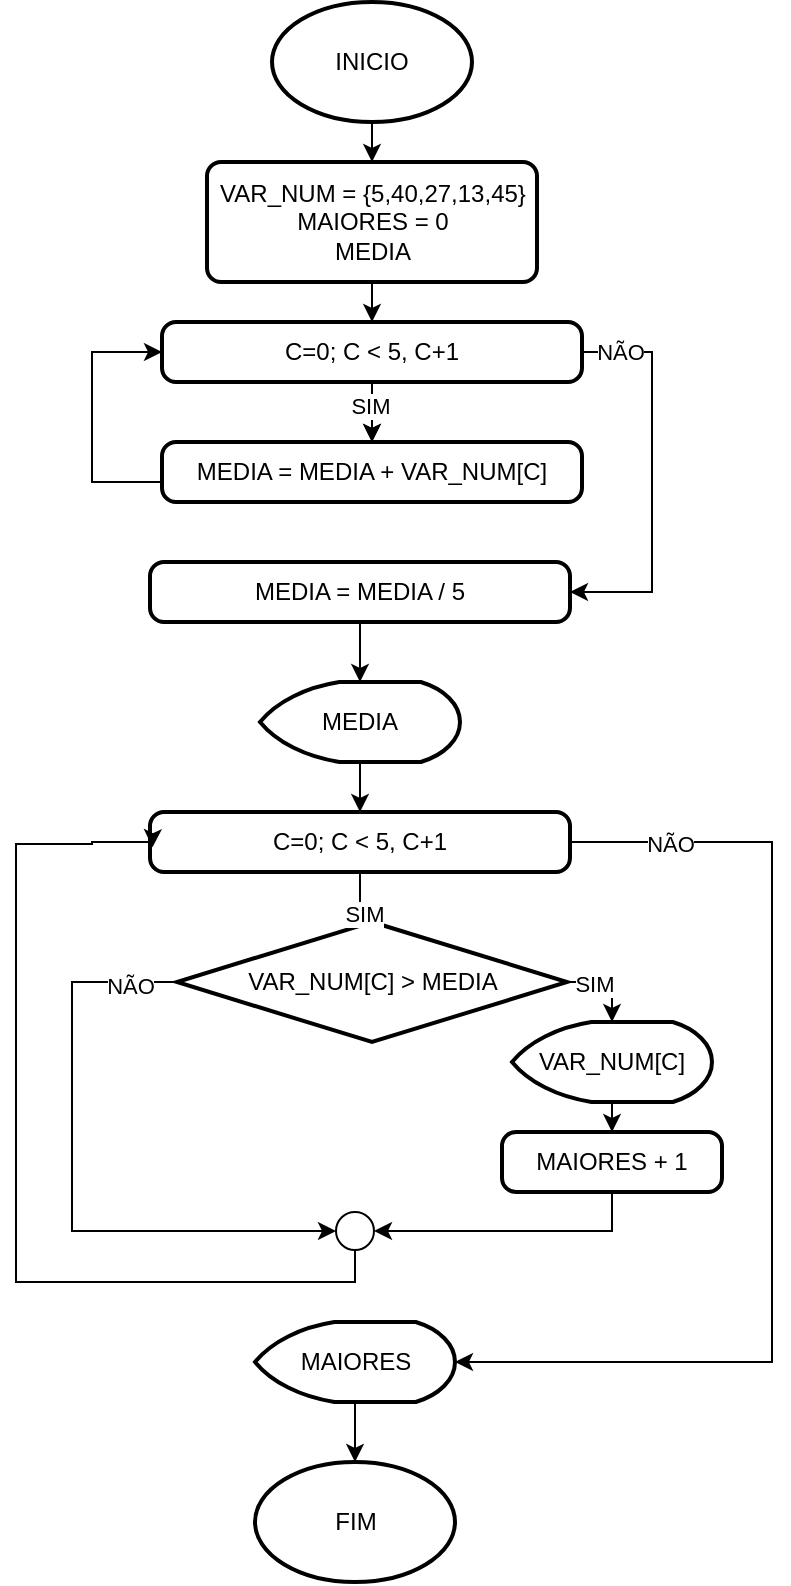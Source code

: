 <mxfile version="26.0.5">
  <diagram name="Página-1" id="mzDS3_JhOczSdlY6aYxB">
    <mxGraphModel dx="1035" dy="598" grid="1" gridSize="10" guides="1" tooltips="1" connect="1" arrows="1" fold="1" page="1" pageScale="1" pageWidth="827" pageHeight="1169" math="0" shadow="0">
      <root>
        <mxCell id="0" />
        <mxCell id="1" parent="0" />
        <mxCell id="xrbv6nah-_aEOcMVp-Ih-7" style="edgeStyle=orthogonalEdgeStyle;rounded=0;orthogonalLoop=1;jettySize=auto;html=1;" parent="1" source="xrbv6nah-_aEOcMVp-Ih-1" target="xrbv6nah-_aEOcMVp-Ih-5" edge="1">
          <mxGeometry relative="1" as="geometry" />
        </mxCell>
        <mxCell id="xrbv6nah-_aEOcMVp-Ih-1" value="INICIO" style="strokeWidth=2;html=1;shape=mxgraph.flowchart.start_1;whiteSpace=wrap;" parent="1" vertex="1">
          <mxGeometry x="370" y="20" width="100" height="60" as="geometry" />
        </mxCell>
        <mxCell id="xrbv6nah-_aEOcMVp-Ih-2" value="FIM" style="strokeWidth=2;html=1;shape=mxgraph.flowchart.start_1;whiteSpace=wrap;" parent="1" vertex="1">
          <mxGeometry x="361.5" y="750" width="100" height="60" as="geometry" />
        </mxCell>
        <mxCell id="xrbv6nah-_aEOcMVp-Ih-8" style="edgeStyle=orthogonalEdgeStyle;rounded=0;orthogonalLoop=1;jettySize=auto;html=1;" parent="1" source="xrbv6nah-_aEOcMVp-Ih-5" target="xrbv6nah-_aEOcMVp-Ih-6" edge="1">
          <mxGeometry relative="1" as="geometry" />
        </mxCell>
        <mxCell id="xrbv6nah-_aEOcMVp-Ih-5" value="VAR_NUM =&amp;nbsp;{5,40,27,13,45}&lt;div&gt;&lt;span style=&quot;background-color: transparent; color: light-dark(rgb(0, 0, 0), rgb(255, 255, 255));&quot;&gt;MAIORES = 0&lt;/span&gt;&lt;/div&gt;&lt;div&gt;MEDIA&lt;/div&gt;" style="rounded=1;whiteSpace=wrap;html=1;absoluteArcSize=1;arcSize=14;strokeWidth=2;" parent="1" vertex="1">
          <mxGeometry x="337.5" y="100" width="165" height="60" as="geometry" />
        </mxCell>
        <mxCell id="xrbv6nah-_aEOcMVp-Ih-10" style="edgeStyle=orthogonalEdgeStyle;rounded=0;orthogonalLoop=1;jettySize=auto;html=1;" parent="1" source="xrbv6nah-_aEOcMVp-Ih-6" target="xrbv6nah-_aEOcMVp-Ih-9" edge="1">
          <mxGeometry relative="1" as="geometry" />
        </mxCell>
        <mxCell id="xrbv6nah-_aEOcMVp-Ih-13" value="" style="edgeStyle=orthogonalEdgeStyle;rounded=0;orthogonalLoop=1;jettySize=auto;html=1;" parent="1" source="xrbv6nah-_aEOcMVp-Ih-6" target="xrbv6nah-_aEOcMVp-Ih-9" edge="1">
          <mxGeometry relative="1" as="geometry" />
        </mxCell>
        <mxCell id="xrbv6nah-_aEOcMVp-Ih-16" value="SIM" style="edgeLabel;html=1;align=center;verticalAlign=middle;resizable=0;points=[];" parent="xrbv6nah-_aEOcMVp-Ih-13" vertex="1" connectable="0">
          <mxGeometry x="0.25" y="-1" relative="1" as="geometry">
            <mxPoint as="offset" />
          </mxGeometry>
        </mxCell>
        <mxCell id="xrbv6nah-_aEOcMVp-Ih-17" style="edgeStyle=orthogonalEdgeStyle;rounded=0;orthogonalLoop=1;jettySize=auto;html=1;entryX=1;entryY=0.5;entryDx=0;entryDy=0;" parent="1" source="xrbv6nah-_aEOcMVp-Ih-6" target="xrbv6nah-_aEOcMVp-Ih-18" edge="1">
          <mxGeometry relative="1" as="geometry">
            <mxPoint x="570" y="350" as="targetPoint" />
            <Array as="points">
              <mxPoint x="560" y="195" />
              <mxPoint x="560" y="315" />
            </Array>
          </mxGeometry>
        </mxCell>
        <mxCell id="xrbv6nah-_aEOcMVp-Ih-19" value="NÃO" style="edgeLabel;html=1;align=center;verticalAlign=middle;resizable=0;points=[];" parent="xrbv6nah-_aEOcMVp-Ih-17" vertex="1" connectable="0">
          <mxGeometry x="-0.813" relative="1" as="geometry">
            <mxPoint as="offset" />
          </mxGeometry>
        </mxCell>
        <mxCell id="xrbv6nah-_aEOcMVp-Ih-6" value="C=0; C&amp;nbsp;&amp;lt; 5, C+1" style="rounded=1;whiteSpace=wrap;html=1;absoluteArcSize=1;arcSize=14;strokeWidth=2;" parent="1" vertex="1">
          <mxGeometry x="315" y="180" width="210" height="30" as="geometry" />
        </mxCell>
        <mxCell id="xrbv6nah-_aEOcMVp-Ih-11" style="edgeStyle=orthogonalEdgeStyle;rounded=0;orthogonalLoop=1;jettySize=auto;html=1;entryX=0;entryY=0.5;entryDx=0;entryDy=0;" parent="1" source="xrbv6nah-_aEOcMVp-Ih-9" target="xrbv6nah-_aEOcMVp-Ih-6" edge="1">
          <mxGeometry relative="1" as="geometry">
            <Array as="points">
              <mxPoint x="280" y="260" />
              <mxPoint x="280" y="195" />
            </Array>
          </mxGeometry>
        </mxCell>
        <mxCell id="xrbv6nah-_aEOcMVp-Ih-9" value="MEDIA = MEDIA + VAR_NUM[C]" style="rounded=1;whiteSpace=wrap;html=1;absoluteArcSize=1;arcSize=14;strokeWidth=2;" parent="1" vertex="1">
          <mxGeometry x="315" y="240" width="210" height="30" as="geometry" />
        </mxCell>
        <mxCell id="xrbv6nah-_aEOcMVp-Ih-21" style="edgeStyle=orthogonalEdgeStyle;rounded=0;orthogonalLoop=1;jettySize=auto;html=1;" parent="1" source="xrbv6nah-_aEOcMVp-Ih-18" target="xrbv6nah-_aEOcMVp-Ih-20" edge="1">
          <mxGeometry relative="1" as="geometry" />
        </mxCell>
        <mxCell id="xrbv6nah-_aEOcMVp-Ih-18" value="MEDIA = MEDIA / 5" style="rounded=1;whiteSpace=wrap;html=1;absoluteArcSize=1;arcSize=14;strokeWidth=2;" parent="1" vertex="1">
          <mxGeometry x="309" y="300" width="210" height="30" as="geometry" />
        </mxCell>
        <mxCell id="xrbv6nah-_aEOcMVp-Ih-38" style="edgeStyle=orthogonalEdgeStyle;rounded=0;orthogonalLoop=1;jettySize=auto;html=1;" parent="1" source="xrbv6nah-_aEOcMVp-Ih-20" target="xrbv6nah-_aEOcMVp-Ih-22" edge="1">
          <mxGeometry relative="1" as="geometry" />
        </mxCell>
        <mxCell id="xrbv6nah-_aEOcMVp-Ih-20" value="MEDIA" style="strokeWidth=2;html=1;shape=mxgraph.flowchart.display;whiteSpace=wrap;" parent="1" vertex="1">
          <mxGeometry x="364" y="360" width="100" height="40" as="geometry" />
        </mxCell>
        <mxCell id="xrbv6nah-_aEOcMVp-Ih-22" value="C=0; C&amp;nbsp;&amp;lt; 5, C+1" style="rounded=1;whiteSpace=wrap;html=1;absoluteArcSize=1;arcSize=14;strokeWidth=2;" parent="1" vertex="1">
          <mxGeometry x="309" y="425" width="210" height="30" as="geometry" />
        </mxCell>
        <mxCell id="xrbv6nah-_aEOcMVp-Ih-28" style="edgeStyle=orthogonalEdgeStyle;rounded=0;orthogonalLoop=1;jettySize=auto;html=1;exitX=1;exitY=0.5;exitDx=0;exitDy=0;exitPerimeter=0;" parent="1" source="xrbv6nah-_aEOcMVp-Ih-23" target="xrbv6nah-_aEOcMVp-Ih-25" edge="1">
          <mxGeometry relative="1" as="geometry" />
        </mxCell>
        <mxCell id="xrbv6nah-_aEOcMVp-Ih-31" value="SIM" style="edgeLabel;html=1;align=center;verticalAlign=middle;resizable=0;points=[];" parent="xrbv6nah-_aEOcMVp-Ih-28" vertex="1" connectable="0">
          <mxGeometry x="-0.356" y="-3" relative="1" as="geometry">
            <mxPoint y="-2" as="offset" />
          </mxGeometry>
        </mxCell>
        <mxCell id="xrbv6nah-_aEOcMVp-Ih-23" value="VAR_NUM[C] &amp;gt; MEDIA" style="strokeWidth=2;html=1;shape=mxgraph.flowchart.decision;whiteSpace=wrap;" parent="1" vertex="1">
          <mxGeometry x="322.5" y="480" width="195" height="60" as="geometry" />
        </mxCell>
        <mxCell id="xrbv6nah-_aEOcMVp-Ih-29" style="edgeStyle=orthogonalEdgeStyle;rounded=0;orthogonalLoop=1;jettySize=auto;html=1;" parent="1" source="xrbv6nah-_aEOcMVp-Ih-25" target="xrbv6nah-_aEOcMVp-Ih-26" edge="1">
          <mxGeometry relative="1" as="geometry" />
        </mxCell>
        <mxCell id="xrbv6nah-_aEOcMVp-Ih-25" value="VAR_NUM[C]" style="strokeWidth=2;html=1;shape=mxgraph.flowchart.display;whiteSpace=wrap;" parent="1" vertex="1">
          <mxGeometry x="490" y="530" width="100" height="40" as="geometry" />
        </mxCell>
        <mxCell id="xrbv6nah-_aEOcMVp-Ih-26" value="MAIORES + 1" style="rounded=1;whiteSpace=wrap;html=1;absoluteArcSize=1;arcSize=14;strokeWidth=2;" parent="1" vertex="1">
          <mxGeometry x="485" y="585" width="110" height="30" as="geometry" />
        </mxCell>
        <mxCell id="xrbv6nah-_aEOcMVp-Ih-39" style="edgeStyle=orthogonalEdgeStyle;rounded=0;orthogonalLoop=1;jettySize=auto;html=1;exitX=0.5;exitY=1;exitDx=0;exitDy=0;exitPerimeter=0;entryX=0.006;entryY=0.587;entryDx=0;entryDy=0;entryPerimeter=0;" parent="1" source="xrbv6nah-_aEOcMVp-Ih-27" target="xrbv6nah-_aEOcMVp-Ih-22" edge="1">
          <mxGeometry relative="1" as="geometry">
            <mxPoint x="370" y="670" as="sourcePoint" />
            <mxPoint x="300" y="440" as="targetPoint" />
            <Array as="points">
              <mxPoint x="412" y="660" />
              <mxPoint x="242" y="660" />
              <mxPoint x="242" y="441" />
              <mxPoint x="280" y="441" />
              <mxPoint x="280" y="440" />
            </Array>
          </mxGeometry>
        </mxCell>
        <mxCell id="xrbv6nah-_aEOcMVp-Ih-27" value="" style="verticalLabelPosition=bottom;verticalAlign=top;html=1;shape=mxgraph.flowchart.on-page_reference;" parent="1" vertex="1">
          <mxGeometry x="402" y="625" width="19" height="19" as="geometry" />
        </mxCell>
        <mxCell id="xrbv6nah-_aEOcMVp-Ih-32" style="edgeStyle=orthogonalEdgeStyle;rounded=0;orthogonalLoop=1;jettySize=auto;html=1;entryX=1;entryY=0.5;entryDx=0;entryDy=0;entryPerimeter=0;" parent="1" source="xrbv6nah-_aEOcMVp-Ih-26" target="xrbv6nah-_aEOcMVp-Ih-27" edge="1">
          <mxGeometry relative="1" as="geometry">
            <Array as="points">
              <mxPoint x="540" y="635" />
            </Array>
          </mxGeometry>
        </mxCell>
        <mxCell id="xrbv6nah-_aEOcMVp-Ih-33" style="edgeStyle=orthogonalEdgeStyle;rounded=0;orthogonalLoop=1;jettySize=auto;html=1;entryX=0;entryY=0.5;entryDx=0;entryDy=0;entryPerimeter=0;exitX=0;exitY=0.5;exitDx=0;exitDy=0;exitPerimeter=0;" parent="1" source="xrbv6nah-_aEOcMVp-Ih-23" target="xrbv6nah-_aEOcMVp-Ih-27" edge="1">
          <mxGeometry relative="1" as="geometry">
            <Array as="points">
              <mxPoint x="270" y="510" />
              <mxPoint x="270" y="634" />
            </Array>
          </mxGeometry>
        </mxCell>
        <mxCell id="xrbv6nah-_aEOcMVp-Ih-34" value="NÃO" style="edgeLabel;html=1;align=center;verticalAlign=middle;resizable=0;points=[];" parent="xrbv6nah-_aEOcMVp-Ih-33" vertex="1" connectable="0">
          <mxGeometry x="-0.847" y="2" relative="1" as="geometry">
            <mxPoint as="offset" />
          </mxGeometry>
        </mxCell>
        <mxCell id="xrbv6nah-_aEOcMVp-Ih-37" style="edgeStyle=orthogonalEdgeStyle;rounded=0;orthogonalLoop=1;jettySize=auto;html=1;" parent="1" source="xrbv6nah-_aEOcMVp-Ih-35" target="xrbv6nah-_aEOcMVp-Ih-2" edge="1">
          <mxGeometry relative="1" as="geometry" />
        </mxCell>
        <mxCell id="xrbv6nah-_aEOcMVp-Ih-35" value="MAIORES" style="strokeWidth=2;html=1;shape=mxgraph.flowchart.display;whiteSpace=wrap;" parent="1" vertex="1">
          <mxGeometry x="361.5" y="680" width="100" height="40" as="geometry" />
        </mxCell>
        <mxCell id="xrbv6nah-_aEOcMVp-Ih-40" style="edgeStyle=orthogonalEdgeStyle;rounded=0;orthogonalLoop=1;jettySize=auto;html=1;entryX=0.5;entryY=0;entryDx=0;entryDy=0;entryPerimeter=0;" parent="1" source="xrbv6nah-_aEOcMVp-Ih-22" target="xrbv6nah-_aEOcMVp-Ih-23" edge="1">
          <mxGeometry relative="1" as="geometry" />
        </mxCell>
        <mxCell id="xrbv6nah-_aEOcMVp-Ih-43" value="SIM" style="edgeLabel;html=1;align=center;verticalAlign=middle;resizable=0;points=[];" parent="xrbv6nah-_aEOcMVp-Ih-40" vertex="1" connectable="0">
          <mxGeometry x="0.181" y="2" relative="1" as="geometry">
            <mxPoint y="2" as="offset" />
          </mxGeometry>
        </mxCell>
        <mxCell id="xrbv6nah-_aEOcMVp-Ih-41" style="edgeStyle=orthogonalEdgeStyle;rounded=0;orthogonalLoop=1;jettySize=auto;html=1;entryX=1;entryY=0.5;entryDx=0;entryDy=0;entryPerimeter=0;exitX=1;exitY=0.5;exitDx=0;exitDy=0;" parent="1" source="xrbv6nah-_aEOcMVp-Ih-22" target="xrbv6nah-_aEOcMVp-Ih-35" edge="1">
          <mxGeometry relative="1" as="geometry">
            <Array as="points">
              <mxPoint x="525" y="440" />
              <mxPoint x="620" y="440" />
              <mxPoint x="620" y="700" />
            </Array>
          </mxGeometry>
        </mxCell>
        <mxCell id="xrbv6nah-_aEOcMVp-Ih-42" value="NÃO" style="edgeLabel;html=1;align=center;verticalAlign=middle;resizable=0;points=[];" parent="xrbv6nah-_aEOcMVp-Ih-41" vertex="1" connectable="0">
          <mxGeometry x="-0.764" y="-4" relative="1" as="geometry">
            <mxPoint x="-12" y="-3" as="offset" />
          </mxGeometry>
        </mxCell>
      </root>
    </mxGraphModel>
  </diagram>
</mxfile>
